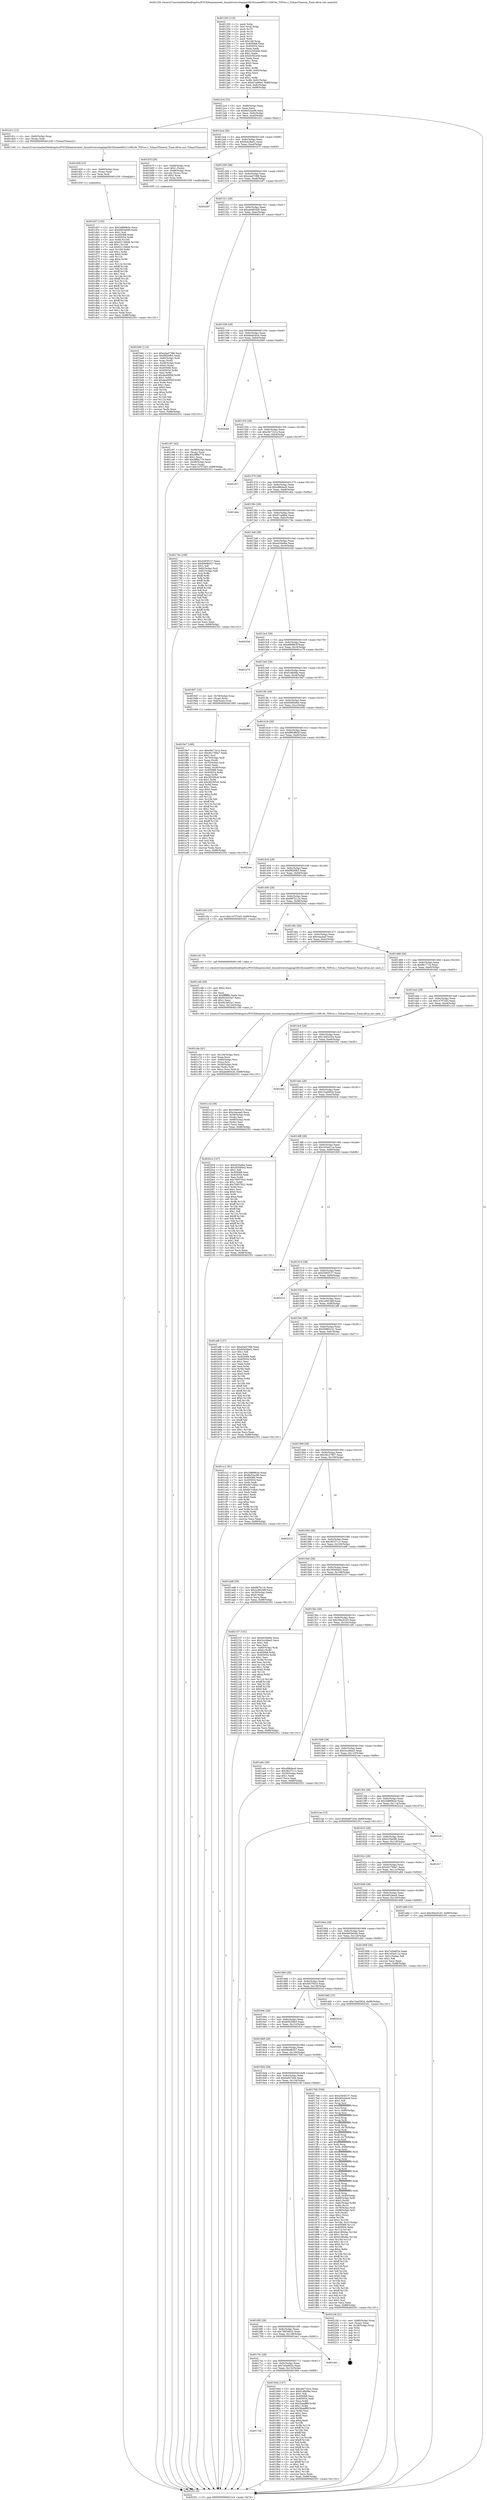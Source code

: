 digraph "0x401250" {
  label = "0x401250 (/mnt/c/Users/mathe/Desktop/tcc/POCII/binaries/extr_linuxdriversstagingrtl8192uieee80211rtl819x_TSProc.c_TsInactTimeout_Final-ollvm.out::main(0))"
  labelloc = "t"
  node[shape=record]

  Entry [label="",width=0.3,height=0.3,shape=circle,fillcolor=black,style=filled]
  "0x4012c4" [label="{
     0x4012c4 [32]\l
     | [instrs]\l
     &nbsp;&nbsp;0x4012c4 \<+6\>: mov -0x88(%rbp),%eax\l
     &nbsp;&nbsp;0x4012ca \<+2\>: mov %eax,%ecx\l
     &nbsp;&nbsp;0x4012cc \<+6\>: sub $0x8e52ac99,%ecx\l
     &nbsp;&nbsp;0x4012d2 \<+6\>: mov %eax,-0x9c(%rbp)\l
     &nbsp;&nbsp;0x4012d8 \<+6\>: mov %ecx,-0xa0(%rbp)\l
     &nbsp;&nbsp;0x4012de \<+6\>: je 0000000000401d1c \<main+0xacc\>\l
  }"]
  "0x401d1c" [label="{
     0x401d1c [12]\l
     | [instrs]\l
     &nbsp;&nbsp;0x401d1c \<+4\>: mov -0x60(%rbp),%rax\l
     &nbsp;&nbsp;0x401d20 \<+3\>: mov (%rax),%rdi\l
     &nbsp;&nbsp;0x401d23 \<+5\>: call 0000000000401240 \<TsInactTimeout\>\l
     | [calls]\l
     &nbsp;&nbsp;0x401240 \{1\} (/mnt/c/Users/mathe/Desktop/tcc/POCII/binaries/extr_linuxdriversstagingrtl8192uieee80211rtl819x_TSProc.c_TsInactTimeout_Final-ollvm.out::TsInactTimeout)\l
  }"]
  "0x4012e4" [label="{
     0x4012e4 [28]\l
     | [instrs]\l
     &nbsp;&nbsp;0x4012e4 \<+5\>: jmp 00000000004012e9 \<main+0x99\>\l
     &nbsp;&nbsp;0x4012e9 \<+6\>: mov -0x9c(%rbp),%eax\l
     &nbsp;&nbsp;0x4012ef \<+5\>: sub $0x9cb28a01,%eax\l
     &nbsp;&nbsp;0x4012f4 \<+6\>: mov %eax,-0xa4(%rbp)\l
     &nbsp;&nbsp;0x4012fa \<+6\>: je 0000000000401b7f \<main+0x92f\>\l
  }"]
  Exit [label="",width=0.3,height=0.3,shape=circle,fillcolor=black,style=filled,peripheries=2]
  "0x401b7f" [label="{
     0x401b7f [29]\l
     | [instrs]\l
     &nbsp;&nbsp;0x401b7f \<+4\>: mov -0x68(%rbp),%rax\l
     &nbsp;&nbsp;0x401b83 \<+6\>: movl $0x1,(%rax)\l
     &nbsp;&nbsp;0x401b89 \<+4\>: mov -0x68(%rbp),%rax\l
     &nbsp;&nbsp;0x401b8d \<+3\>: movslq (%rax),%rax\l
     &nbsp;&nbsp;0x401b90 \<+4\>: shl $0x2,%rax\l
     &nbsp;&nbsp;0x401b94 \<+3\>: mov %rax,%rdi\l
     &nbsp;&nbsp;0x401b97 \<+5\>: call 0000000000401050 \<malloc@plt\>\l
     | [calls]\l
     &nbsp;&nbsp;0x401050 \{1\} (unknown)\l
  }"]
  "0x401300" [label="{
     0x401300 [28]\l
     | [instrs]\l
     &nbsp;&nbsp;0x401300 \<+5\>: jmp 0000000000401305 \<main+0xb5\>\l
     &nbsp;&nbsp;0x401305 \<+6\>: mov -0x9c(%rbp),%eax\l
     &nbsp;&nbsp;0x40130b \<+5\>: sub $0xa2ad7388,%eax\l
     &nbsp;&nbsp;0x401310 \<+6\>: mov %eax,-0xa8(%rbp)\l
     &nbsp;&nbsp;0x401316 \<+6\>: je 0000000000402287 \<main+0x1037\>\l
  }"]
  "0x401d37" [label="{
     0x401d37 [155]\l
     | [instrs]\l
     &nbsp;&nbsp;0x401d37 \<+5\>: mov $0x3d899b2e,%ecx\l
     &nbsp;&nbsp;0x401d3c \<+5\>: mov $0x4903e046,%edx\l
     &nbsp;&nbsp;0x401d41 \<+3\>: mov $0x1,%sil\l
     &nbsp;&nbsp;0x401d44 \<+8\>: mov 0x405068,%r8d\l
     &nbsp;&nbsp;0x401d4c \<+8\>: mov 0x405054,%r9d\l
     &nbsp;&nbsp;0x401d54 \<+3\>: mov %r8d,%r10d\l
     &nbsp;&nbsp;0x401d57 \<+7\>: add $0x621166dd,%r10d\l
     &nbsp;&nbsp;0x401d5e \<+4\>: sub $0x1,%r10d\l
     &nbsp;&nbsp;0x401d62 \<+7\>: sub $0x621166dd,%r10d\l
     &nbsp;&nbsp;0x401d69 \<+4\>: imul %r10d,%r8d\l
     &nbsp;&nbsp;0x401d6d \<+4\>: and $0x1,%r8d\l
     &nbsp;&nbsp;0x401d71 \<+4\>: cmp $0x0,%r8d\l
     &nbsp;&nbsp;0x401d75 \<+4\>: sete %r11b\l
     &nbsp;&nbsp;0x401d79 \<+4\>: cmp $0xa,%r9d\l
     &nbsp;&nbsp;0x401d7d \<+3\>: setl %bl\l
     &nbsp;&nbsp;0x401d80 \<+3\>: mov %r11b,%r14b\l
     &nbsp;&nbsp;0x401d83 \<+4\>: xor $0xff,%r14b\l
     &nbsp;&nbsp;0x401d87 \<+3\>: mov %bl,%r15b\l
     &nbsp;&nbsp;0x401d8a \<+4\>: xor $0xff,%r15b\l
     &nbsp;&nbsp;0x401d8e \<+4\>: xor $0x1,%sil\l
     &nbsp;&nbsp;0x401d92 \<+3\>: mov %r14b,%r12b\l
     &nbsp;&nbsp;0x401d95 \<+4\>: and $0xff,%r12b\l
     &nbsp;&nbsp;0x401d99 \<+3\>: and %sil,%r11b\l
     &nbsp;&nbsp;0x401d9c \<+3\>: mov %r15b,%r13b\l
     &nbsp;&nbsp;0x401d9f \<+4\>: and $0xff,%r13b\l
     &nbsp;&nbsp;0x401da3 \<+3\>: and %sil,%bl\l
     &nbsp;&nbsp;0x401da6 \<+3\>: or %r11b,%r12b\l
     &nbsp;&nbsp;0x401da9 \<+3\>: or %bl,%r13b\l
     &nbsp;&nbsp;0x401dac \<+3\>: xor %r13b,%r12b\l
     &nbsp;&nbsp;0x401daf \<+3\>: or %r15b,%r14b\l
     &nbsp;&nbsp;0x401db2 \<+4\>: xor $0xff,%r14b\l
     &nbsp;&nbsp;0x401db6 \<+4\>: or $0x1,%sil\l
     &nbsp;&nbsp;0x401dba \<+3\>: and %sil,%r14b\l
     &nbsp;&nbsp;0x401dbd \<+3\>: or %r14b,%r12b\l
     &nbsp;&nbsp;0x401dc0 \<+4\>: test $0x1,%r12b\l
     &nbsp;&nbsp;0x401dc4 \<+3\>: cmovne %edx,%ecx\l
     &nbsp;&nbsp;0x401dc7 \<+6\>: mov %ecx,-0x88(%rbp)\l
     &nbsp;&nbsp;0x401dcd \<+5\>: jmp 0000000000402351 \<main+0x1101\>\l
  }"]
  "0x402287" [label="{
     0x402287\l
  }", style=dashed]
  "0x40131c" [label="{
     0x40131c [28]\l
     | [instrs]\l
     &nbsp;&nbsp;0x40131c \<+5\>: jmp 0000000000401321 \<main+0xd1\>\l
     &nbsp;&nbsp;0x401321 \<+6\>: mov -0x9c(%rbp),%eax\l
     &nbsp;&nbsp;0x401327 \<+5\>: sub $0xab485426,%eax\l
     &nbsp;&nbsp;0x40132c \<+6\>: mov %eax,-0xac(%rbp)\l
     &nbsp;&nbsp;0x401332 \<+6\>: je 0000000000401c97 \<main+0xa47\>\l
  }"]
  "0x401d28" [label="{
     0x401d28 [15]\l
     | [instrs]\l
     &nbsp;&nbsp;0x401d28 \<+4\>: mov -0x60(%rbp),%rax\l
     &nbsp;&nbsp;0x401d2c \<+3\>: mov (%rax),%rax\l
     &nbsp;&nbsp;0x401d2f \<+3\>: mov %rax,%rdi\l
     &nbsp;&nbsp;0x401d32 \<+5\>: call 0000000000401030 \<free@plt\>\l
     | [calls]\l
     &nbsp;&nbsp;0x401030 \{1\} (unknown)\l
  }"]
  "0x401c97" [label="{
     0x401c97 [42]\l
     | [instrs]\l
     &nbsp;&nbsp;0x401c97 \<+4\>: mov -0x58(%rbp),%rax\l
     &nbsp;&nbsp;0x401c9b \<+2\>: mov (%rax),%ecx\l
     &nbsp;&nbsp;0x401c9d \<+6\>: sub $0x5ff9a779,%ecx\l
     &nbsp;&nbsp;0x401ca3 \<+3\>: add $0x1,%ecx\l
     &nbsp;&nbsp;0x401ca6 \<+6\>: add $0x5ff9a779,%ecx\l
     &nbsp;&nbsp;0x401cac \<+4\>: mov -0x58(%rbp),%rax\l
     &nbsp;&nbsp;0x401cb0 \<+2\>: mov %ecx,(%rax)\l
     &nbsp;&nbsp;0x401cb2 \<+10\>: movl $0x147f72d3,-0x88(%rbp)\l
     &nbsp;&nbsp;0x401cbc \<+5\>: jmp 0000000000402351 \<main+0x1101\>\l
  }"]
  "0x401338" [label="{
     0x401338 [28]\l
     | [instrs]\l
     &nbsp;&nbsp;0x401338 \<+5\>: jmp 000000000040133d \<main+0xed\>\l
     &nbsp;&nbsp;0x40133d \<+6\>: mov -0x9c(%rbp),%eax\l
     &nbsp;&nbsp;0x401343 \<+5\>: sub $0xbbab30c4,%eax\l
     &nbsp;&nbsp;0x401348 \<+6\>: mov %eax,-0xb0(%rbp)\l
     &nbsp;&nbsp;0x40134e \<+6\>: je 00000000004020b0 \<main+0xe60\>\l
  }"]
  "0x401c6e" [label="{
     0x401c6e [41]\l
     | [instrs]\l
     &nbsp;&nbsp;0x401c6e \<+6\>: mov -0x144(%rbp),%ecx\l
     &nbsp;&nbsp;0x401c74 \<+3\>: imul %eax,%ecx\l
     &nbsp;&nbsp;0x401c77 \<+4\>: mov -0x60(%rbp),%rsi\l
     &nbsp;&nbsp;0x401c7b \<+3\>: mov (%rsi),%rsi\l
     &nbsp;&nbsp;0x401c7e \<+4\>: mov -0x58(%rbp),%rdi\l
     &nbsp;&nbsp;0x401c82 \<+3\>: movslq (%rdi),%rdi\l
     &nbsp;&nbsp;0x401c85 \<+3\>: mov %ecx,(%rsi,%rdi,4)\l
     &nbsp;&nbsp;0x401c88 \<+10\>: movl $0xab485426,-0x88(%rbp)\l
     &nbsp;&nbsp;0x401c92 \<+5\>: jmp 0000000000402351 \<main+0x1101\>\l
  }"]
  "0x4020b0" [label="{
     0x4020b0\l
  }", style=dashed]
  "0x401354" [label="{
     0x401354 [28]\l
     | [instrs]\l
     &nbsp;&nbsp;0x401354 \<+5\>: jmp 0000000000401359 \<main+0x109\>\l
     &nbsp;&nbsp;0x401359 \<+6\>: mov -0x9c(%rbp),%eax\l
     &nbsp;&nbsp;0x40135f \<+5\>: sub $0xc9e71b1e,%eax\l
     &nbsp;&nbsp;0x401364 \<+6\>: mov %eax,-0xb4(%rbp)\l
     &nbsp;&nbsp;0x40136a \<+6\>: je 0000000000402257 \<main+0x1007\>\l
  }"]
  "0x401c46" [label="{
     0x401c46 [40]\l
     | [instrs]\l
     &nbsp;&nbsp;0x401c46 \<+5\>: mov $0x2,%ecx\l
     &nbsp;&nbsp;0x401c4b \<+1\>: cltd\l
     &nbsp;&nbsp;0x401c4c \<+2\>: idiv %ecx\l
     &nbsp;&nbsp;0x401c4e \<+6\>: imul $0xfffffffe,%edx,%ecx\l
     &nbsp;&nbsp;0x401c54 \<+6\>: add $0x823a53a7,%ecx\l
     &nbsp;&nbsp;0x401c5a \<+3\>: add $0x1,%ecx\l
     &nbsp;&nbsp;0x401c5d \<+6\>: sub $0x823a53a7,%ecx\l
     &nbsp;&nbsp;0x401c63 \<+6\>: mov %ecx,-0x144(%rbp)\l
     &nbsp;&nbsp;0x401c69 \<+5\>: call 0000000000401160 \<next_i\>\l
     | [calls]\l
     &nbsp;&nbsp;0x401160 \{1\} (/mnt/c/Users/mathe/Desktop/tcc/POCII/binaries/extr_linuxdriversstagingrtl8192uieee80211rtl819x_TSProc.c_TsInactTimeout_Final-ollvm.out::next_i)\l
  }"]
  "0x402257" [label="{
     0x402257\l
  }", style=dashed]
  "0x401370" [label="{
     0x401370 [28]\l
     | [instrs]\l
     &nbsp;&nbsp;0x401370 \<+5\>: jmp 0000000000401375 \<main+0x125\>\l
     &nbsp;&nbsp;0x401375 \<+6\>: mov -0x9c(%rbp),%eax\l
     &nbsp;&nbsp;0x40137b \<+5\>: sub $0xcf86dec6,%eax\l
     &nbsp;&nbsp;0x401380 \<+6\>: mov %eax,-0xb8(%rbp)\l
     &nbsp;&nbsp;0x401386 \<+6\>: je 0000000000401aba \<main+0x86a\>\l
  }"]
  "0x401b9c" [label="{
     0x401b9c [114]\l
     | [instrs]\l
     &nbsp;&nbsp;0x401b9c \<+5\>: mov $0xa2ad7388,%ecx\l
     &nbsp;&nbsp;0x401ba1 \<+5\>: mov $0xf9f20fb5,%edx\l
     &nbsp;&nbsp;0x401ba6 \<+4\>: mov -0x60(%rbp),%rdi\l
     &nbsp;&nbsp;0x401baa \<+3\>: mov %rax,(%rdi)\l
     &nbsp;&nbsp;0x401bad \<+4\>: mov -0x58(%rbp),%rax\l
     &nbsp;&nbsp;0x401bb1 \<+6\>: movl $0x0,(%rax)\l
     &nbsp;&nbsp;0x401bb7 \<+7\>: mov 0x405068,%esi\l
     &nbsp;&nbsp;0x401bbe \<+8\>: mov 0x405054,%r8d\l
     &nbsp;&nbsp;0x401bc6 \<+3\>: mov %esi,%r9d\l
     &nbsp;&nbsp;0x401bc9 \<+7\>: sub $0x4ea995bf,%r9d\l
     &nbsp;&nbsp;0x401bd0 \<+4\>: sub $0x1,%r9d\l
     &nbsp;&nbsp;0x401bd4 \<+7\>: add $0x4ea995bf,%r9d\l
     &nbsp;&nbsp;0x401bdb \<+4\>: imul %r9d,%esi\l
     &nbsp;&nbsp;0x401bdf \<+3\>: and $0x1,%esi\l
     &nbsp;&nbsp;0x401be2 \<+3\>: cmp $0x0,%esi\l
     &nbsp;&nbsp;0x401be5 \<+4\>: sete %r10b\l
     &nbsp;&nbsp;0x401be9 \<+4\>: cmp $0xa,%r8d\l
     &nbsp;&nbsp;0x401bed \<+4\>: setl %r11b\l
     &nbsp;&nbsp;0x401bf1 \<+3\>: mov %r10b,%bl\l
     &nbsp;&nbsp;0x401bf4 \<+3\>: and %r11b,%bl\l
     &nbsp;&nbsp;0x401bf7 \<+3\>: xor %r11b,%r10b\l
     &nbsp;&nbsp;0x401bfa \<+3\>: or %r10b,%bl\l
     &nbsp;&nbsp;0x401bfd \<+3\>: test $0x1,%bl\l
     &nbsp;&nbsp;0x401c00 \<+3\>: cmovne %edx,%ecx\l
     &nbsp;&nbsp;0x401c03 \<+6\>: mov %ecx,-0x88(%rbp)\l
     &nbsp;&nbsp;0x401c09 \<+5\>: jmp 0000000000402351 \<main+0x1101\>\l
  }"]
  "0x401aba" [label="{
     0x401aba\l
  }", style=dashed]
  "0x40138c" [label="{
     0x40138c [28]\l
     | [instrs]\l
     &nbsp;&nbsp;0x40138c \<+5\>: jmp 0000000000401391 \<main+0x141\>\l
     &nbsp;&nbsp;0x401391 \<+6\>: mov -0x9c(%rbp),%eax\l
     &nbsp;&nbsp;0x401397 \<+5\>: sub $0xd7ca9fe4,%eax\l
     &nbsp;&nbsp;0x40139c \<+6\>: mov %eax,-0xbc(%rbp)\l
     &nbsp;&nbsp;0x4013a2 \<+6\>: je 000000000040174e \<main+0x4fe\>\l
  }"]
  "0x4019e7" [label="{
     0x4019e7 [166]\l
     | [instrs]\l
     &nbsp;&nbsp;0x4019e7 \<+5\>: mov $0xc9e71b1e,%ecx\l
     &nbsp;&nbsp;0x4019ec \<+5\>: mov $0x461769a7,%edx\l
     &nbsp;&nbsp;0x4019f1 \<+3\>: mov $0x1,%sil\l
     &nbsp;&nbsp;0x4019f4 \<+4\>: mov -0x70(%rbp),%rdi\l
     &nbsp;&nbsp;0x4019f8 \<+2\>: mov %eax,(%rdi)\l
     &nbsp;&nbsp;0x4019fa \<+4\>: mov -0x70(%rbp),%rdi\l
     &nbsp;&nbsp;0x4019fe \<+2\>: mov (%rdi),%eax\l
     &nbsp;&nbsp;0x401a00 \<+3\>: mov %eax,-0x30(%rbp)\l
     &nbsp;&nbsp;0x401a03 \<+7\>: mov 0x405068,%eax\l
     &nbsp;&nbsp;0x401a0a \<+8\>: mov 0x405054,%r8d\l
     &nbsp;&nbsp;0x401a12 \<+3\>: mov %eax,%r9d\l
     &nbsp;&nbsp;0x401a15 \<+7\>: sub $0x3f2295c6,%r9d\l
     &nbsp;&nbsp;0x401a1c \<+4\>: sub $0x1,%r9d\l
     &nbsp;&nbsp;0x401a20 \<+7\>: add $0x3f2295c6,%r9d\l
     &nbsp;&nbsp;0x401a27 \<+4\>: imul %r9d,%eax\l
     &nbsp;&nbsp;0x401a2b \<+3\>: and $0x1,%eax\l
     &nbsp;&nbsp;0x401a2e \<+3\>: cmp $0x0,%eax\l
     &nbsp;&nbsp;0x401a31 \<+4\>: sete %r10b\l
     &nbsp;&nbsp;0x401a35 \<+4\>: cmp $0xa,%r8d\l
     &nbsp;&nbsp;0x401a39 \<+4\>: setl %r11b\l
     &nbsp;&nbsp;0x401a3d \<+3\>: mov %r10b,%bl\l
     &nbsp;&nbsp;0x401a40 \<+3\>: xor $0xff,%bl\l
     &nbsp;&nbsp;0x401a43 \<+3\>: mov %r11b,%r14b\l
     &nbsp;&nbsp;0x401a46 \<+4\>: xor $0xff,%r14b\l
     &nbsp;&nbsp;0x401a4a \<+4\>: xor $0x1,%sil\l
     &nbsp;&nbsp;0x401a4e \<+3\>: mov %bl,%r15b\l
     &nbsp;&nbsp;0x401a51 \<+4\>: and $0xff,%r15b\l
     &nbsp;&nbsp;0x401a55 \<+3\>: and %sil,%r10b\l
     &nbsp;&nbsp;0x401a58 \<+3\>: mov %r14b,%r12b\l
     &nbsp;&nbsp;0x401a5b \<+4\>: and $0xff,%r12b\l
     &nbsp;&nbsp;0x401a5f \<+3\>: and %sil,%r11b\l
     &nbsp;&nbsp;0x401a62 \<+3\>: or %r10b,%r15b\l
     &nbsp;&nbsp;0x401a65 \<+3\>: or %r11b,%r12b\l
     &nbsp;&nbsp;0x401a68 \<+3\>: xor %r12b,%r15b\l
     &nbsp;&nbsp;0x401a6b \<+3\>: or %r14b,%bl\l
     &nbsp;&nbsp;0x401a6e \<+3\>: xor $0xff,%bl\l
     &nbsp;&nbsp;0x401a71 \<+4\>: or $0x1,%sil\l
     &nbsp;&nbsp;0x401a75 \<+3\>: and %sil,%bl\l
     &nbsp;&nbsp;0x401a78 \<+3\>: or %bl,%r15b\l
     &nbsp;&nbsp;0x401a7b \<+4\>: test $0x1,%r15b\l
     &nbsp;&nbsp;0x401a7f \<+3\>: cmovne %edx,%ecx\l
     &nbsp;&nbsp;0x401a82 \<+6\>: mov %ecx,-0x88(%rbp)\l
     &nbsp;&nbsp;0x401a88 \<+5\>: jmp 0000000000402351 \<main+0x1101\>\l
  }"]
  "0x40174e" [label="{
     0x40174e [106]\l
     | [instrs]\l
     &nbsp;&nbsp;0x40174e \<+5\>: mov $0x2565f137,%eax\l
     &nbsp;&nbsp;0x401753 \<+5\>: mov $0x66e9b527,%ecx\l
     &nbsp;&nbsp;0x401758 \<+2\>: mov $0x1,%dl\l
     &nbsp;&nbsp;0x40175a \<+7\>: mov -0x82(%rbp),%sil\l
     &nbsp;&nbsp;0x401761 \<+7\>: mov -0x81(%rbp),%dil\l
     &nbsp;&nbsp;0x401768 \<+3\>: mov %sil,%r8b\l
     &nbsp;&nbsp;0x40176b \<+4\>: xor $0xff,%r8b\l
     &nbsp;&nbsp;0x40176f \<+3\>: mov %dil,%r9b\l
     &nbsp;&nbsp;0x401772 \<+4\>: xor $0xff,%r9b\l
     &nbsp;&nbsp;0x401776 \<+3\>: xor $0x1,%dl\l
     &nbsp;&nbsp;0x401779 \<+3\>: mov %r8b,%r10b\l
     &nbsp;&nbsp;0x40177c \<+4\>: and $0xff,%r10b\l
     &nbsp;&nbsp;0x401780 \<+3\>: and %dl,%sil\l
     &nbsp;&nbsp;0x401783 \<+3\>: mov %r9b,%r11b\l
     &nbsp;&nbsp;0x401786 \<+4\>: and $0xff,%r11b\l
     &nbsp;&nbsp;0x40178a \<+3\>: and %dl,%dil\l
     &nbsp;&nbsp;0x40178d \<+3\>: or %sil,%r10b\l
     &nbsp;&nbsp;0x401790 \<+3\>: or %dil,%r11b\l
     &nbsp;&nbsp;0x401793 \<+3\>: xor %r11b,%r10b\l
     &nbsp;&nbsp;0x401796 \<+3\>: or %r9b,%r8b\l
     &nbsp;&nbsp;0x401799 \<+4\>: xor $0xff,%r8b\l
     &nbsp;&nbsp;0x40179d \<+3\>: or $0x1,%dl\l
     &nbsp;&nbsp;0x4017a0 \<+3\>: and %dl,%r8b\l
     &nbsp;&nbsp;0x4017a3 \<+3\>: or %r8b,%r10b\l
     &nbsp;&nbsp;0x4017a6 \<+4\>: test $0x1,%r10b\l
     &nbsp;&nbsp;0x4017aa \<+3\>: cmovne %ecx,%eax\l
     &nbsp;&nbsp;0x4017ad \<+6\>: mov %eax,-0x88(%rbp)\l
     &nbsp;&nbsp;0x4017b3 \<+5\>: jmp 0000000000402351 \<main+0x1101\>\l
  }"]
  "0x4013a8" [label="{
     0x4013a8 [28]\l
     | [instrs]\l
     &nbsp;&nbsp;0x4013a8 \<+5\>: jmp 00000000004013ad \<main+0x15d\>\l
     &nbsp;&nbsp;0x4013ad \<+6\>: mov -0x9c(%rbp),%eax\l
     &nbsp;&nbsp;0x4013b3 \<+5\>: sub $0xe430efee,%eax\l
     &nbsp;&nbsp;0x4013b8 \<+6\>: mov %eax,-0xc0(%rbp)\l
     &nbsp;&nbsp;0x4013be \<+6\>: je 000000000040233d \<main+0x10ed\>\l
  }"]
  "0x402351" [label="{
     0x402351 [5]\l
     | [instrs]\l
     &nbsp;&nbsp;0x402351 \<+5\>: jmp 00000000004012c4 \<main+0x74\>\l
  }"]
  "0x401250" [label="{
     0x401250 [116]\l
     | [instrs]\l
     &nbsp;&nbsp;0x401250 \<+1\>: push %rbp\l
     &nbsp;&nbsp;0x401251 \<+3\>: mov %rsp,%rbp\l
     &nbsp;&nbsp;0x401254 \<+2\>: push %r15\l
     &nbsp;&nbsp;0x401256 \<+2\>: push %r14\l
     &nbsp;&nbsp;0x401258 \<+2\>: push %r13\l
     &nbsp;&nbsp;0x40125a \<+2\>: push %r12\l
     &nbsp;&nbsp;0x40125c \<+1\>: push %rbx\l
     &nbsp;&nbsp;0x40125d \<+7\>: sub $0x148,%rsp\l
     &nbsp;&nbsp;0x401264 \<+7\>: mov 0x405068,%eax\l
     &nbsp;&nbsp;0x40126b \<+7\>: mov 0x405054,%ecx\l
     &nbsp;&nbsp;0x401272 \<+2\>: mov %eax,%edx\l
     &nbsp;&nbsp;0x401274 \<+6\>: sub $0x5c5f244b,%edx\l
     &nbsp;&nbsp;0x40127a \<+3\>: sub $0x1,%edx\l
     &nbsp;&nbsp;0x40127d \<+6\>: add $0x5c5f244b,%edx\l
     &nbsp;&nbsp;0x401283 \<+3\>: imul %edx,%eax\l
     &nbsp;&nbsp;0x401286 \<+3\>: and $0x1,%eax\l
     &nbsp;&nbsp;0x401289 \<+3\>: cmp $0x0,%eax\l
     &nbsp;&nbsp;0x40128c \<+4\>: sete %r8b\l
     &nbsp;&nbsp;0x401290 \<+4\>: and $0x1,%r8b\l
     &nbsp;&nbsp;0x401294 \<+7\>: mov %r8b,-0x82(%rbp)\l
     &nbsp;&nbsp;0x40129b \<+3\>: cmp $0xa,%ecx\l
     &nbsp;&nbsp;0x40129e \<+4\>: setl %r8b\l
     &nbsp;&nbsp;0x4012a2 \<+4\>: and $0x1,%r8b\l
     &nbsp;&nbsp;0x4012a6 \<+7\>: mov %r8b,-0x81(%rbp)\l
     &nbsp;&nbsp;0x4012ad \<+10\>: movl $0xd7ca9fe4,-0x88(%rbp)\l
     &nbsp;&nbsp;0x4012b7 \<+6\>: mov %edi,-0x8c(%rbp)\l
     &nbsp;&nbsp;0x4012bd \<+7\>: mov %rsi,-0x98(%rbp)\l
  }"]
  "0x401728" [label="{
     0x401728\l
  }", style=dashed]
  "0x40233d" [label="{
     0x40233d\l
  }", style=dashed]
  "0x4013c4" [label="{
     0x4013c4 [28]\l
     | [instrs]\l
     &nbsp;&nbsp;0x4013c4 \<+5\>: jmp 00000000004013c9 \<main+0x179\>\l
     &nbsp;&nbsp;0x4013c9 \<+6\>: mov -0x9c(%rbp),%eax\l
     &nbsp;&nbsp;0x4013cf \<+5\>: sub $0xefd0863f,%eax\l
     &nbsp;&nbsp;0x4013d4 \<+6\>: mov %eax,-0xc4(%rbp)\l
     &nbsp;&nbsp;0x4013da \<+6\>: je 0000000000401e79 \<main+0xc29\>\l
  }"]
  "0x401944" [label="{
     0x401944 [147]\l
     | [instrs]\l
     &nbsp;&nbsp;0x401944 \<+5\>: mov $0xc9e71b1e,%eax\l
     &nbsp;&nbsp;0x401949 \<+5\>: mov $0xf14fb08a,%ecx\l
     &nbsp;&nbsp;0x40194e \<+2\>: mov $0x1,%dl\l
     &nbsp;&nbsp;0x401950 \<+7\>: mov 0x405068,%esi\l
     &nbsp;&nbsp;0x401957 \<+7\>: mov 0x405054,%edi\l
     &nbsp;&nbsp;0x40195e \<+3\>: mov %esi,%r8d\l
     &nbsp;&nbsp;0x401961 \<+7\>: sub $0x5baaff0f,%r8d\l
     &nbsp;&nbsp;0x401968 \<+4\>: sub $0x1,%r8d\l
     &nbsp;&nbsp;0x40196c \<+7\>: add $0x5baaff0f,%r8d\l
     &nbsp;&nbsp;0x401973 \<+4\>: imul %r8d,%esi\l
     &nbsp;&nbsp;0x401977 \<+3\>: and $0x1,%esi\l
     &nbsp;&nbsp;0x40197a \<+3\>: cmp $0x0,%esi\l
     &nbsp;&nbsp;0x40197d \<+4\>: sete %r9b\l
     &nbsp;&nbsp;0x401981 \<+3\>: cmp $0xa,%edi\l
     &nbsp;&nbsp;0x401984 \<+4\>: setl %r10b\l
     &nbsp;&nbsp;0x401988 \<+3\>: mov %r9b,%r11b\l
     &nbsp;&nbsp;0x40198b \<+4\>: xor $0xff,%r11b\l
     &nbsp;&nbsp;0x40198f \<+3\>: mov %r10b,%bl\l
     &nbsp;&nbsp;0x401992 \<+3\>: xor $0xff,%bl\l
     &nbsp;&nbsp;0x401995 \<+3\>: xor $0x1,%dl\l
     &nbsp;&nbsp;0x401998 \<+3\>: mov %r11b,%r14b\l
     &nbsp;&nbsp;0x40199b \<+4\>: and $0xff,%r14b\l
     &nbsp;&nbsp;0x40199f \<+3\>: and %dl,%r9b\l
     &nbsp;&nbsp;0x4019a2 \<+3\>: mov %bl,%r15b\l
     &nbsp;&nbsp;0x4019a5 \<+4\>: and $0xff,%r15b\l
     &nbsp;&nbsp;0x4019a9 \<+3\>: and %dl,%r10b\l
     &nbsp;&nbsp;0x4019ac \<+3\>: or %r9b,%r14b\l
     &nbsp;&nbsp;0x4019af \<+3\>: or %r10b,%r15b\l
     &nbsp;&nbsp;0x4019b2 \<+3\>: xor %r15b,%r14b\l
     &nbsp;&nbsp;0x4019b5 \<+3\>: or %bl,%r11b\l
     &nbsp;&nbsp;0x4019b8 \<+4\>: xor $0xff,%r11b\l
     &nbsp;&nbsp;0x4019bc \<+3\>: or $0x1,%dl\l
     &nbsp;&nbsp;0x4019bf \<+3\>: and %dl,%r11b\l
     &nbsp;&nbsp;0x4019c2 \<+3\>: or %r11b,%r14b\l
     &nbsp;&nbsp;0x4019c5 \<+4\>: test $0x1,%r14b\l
     &nbsp;&nbsp;0x4019c9 \<+3\>: cmovne %ecx,%eax\l
     &nbsp;&nbsp;0x4019cc \<+6\>: mov %eax,-0x88(%rbp)\l
     &nbsp;&nbsp;0x4019d2 \<+5\>: jmp 0000000000402351 \<main+0x1101\>\l
  }"]
  "0x401e79" [label="{
     0x401e79\l
  }", style=dashed]
  "0x4013e0" [label="{
     0x4013e0 [28]\l
     | [instrs]\l
     &nbsp;&nbsp;0x4013e0 \<+5\>: jmp 00000000004013e5 \<main+0x195\>\l
     &nbsp;&nbsp;0x4013e5 \<+6\>: mov -0x9c(%rbp),%eax\l
     &nbsp;&nbsp;0x4013eb \<+5\>: sub $0xf14fb08a,%eax\l
     &nbsp;&nbsp;0x4013f0 \<+6\>: mov %eax,-0xc8(%rbp)\l
     &nbsp;&nbsp;0x4013f6 \<+6\>: je 00000000004019d7 \<main+0x787\>\l
  }"]
  "0x40170c" [label="{
     0x40170c [28]\l
     | [instrs]\l
     &nbsp;&nbsp;0x40170c \<+5\>: jmp 0000000000401711 \<main+0x4c1\>\l
     &nbsp;&nbsp;0x401711 \<+6\>: mov -0x9c(%rbp),%eax\l
     &nbsp;&nbsp;0x401717 \<+5\>: sub $0x7a5a602a,%eax\l
     &nbsp;&nbsp;0x40171c \<+6\>: mov %eax,-0x13c(%rbp)\l
     &nbsp;&nbsp;0x401722 \<+6\>: je 0000000000401944 \<main+0x6f4\>\l
  }"]
  "0x4019d7" [label="{
     0x4019d7 [16]\l
     | [instrs]\l
     &nbsp;&nbsp;0x4019d7 \<+4\>: mov -0x78(%rbp),%rax\l
     &nbsp;&nbsp;0x4019db \<+3\>: mov (%rax),%rax\l
     &nbsp;&nbsp;0x4019de \<+4\>: mov 0x8(%rax),%rdi\l
     &nbsp;&nbsp;0x4019e2 \<+5\>: call 0000000000401060 \<atoi@plt\>\l
     | [calls]\l
     &nbsp;&nbsp;0x401060 \{1\} (unknown)\l
  }"]
  "0x4013fc" [label="{
     0x4013fc [28]\l
     | [instrs]\l
     &nbsp;&nbsp;0x4013fc \<+5\>: jmp 0000000000401401 \<main+0x1b1\>\l
     &nbsp;&nbsp;0x401401 \<+6\>: mov -0x9c(%rbp),%eax\l
     &nbsp;&nbsp;0x401407 \<+5\>: sub $0xf3d60e6d,%eax\l
     &nbsp;&nbsp;0x40140c \<+6\>: mov %eax,-0xcc(%rbp)\l
     &nbsp;&nbsp;0x401412 \<+6\>: je 0000000000402092 \<main+0xe42\>\l
  }"]
  "0x401de1" [label="{
     0x401de1\l
  }", style=dashed]
  "0x402092" [label="{
     0x402092\l
  }", style=dashed]
  "0x401418" [label="{
     0x401418 [28]\l
     | [instrs]\l
     &nbsp;&nbsp;0x401418 \<+5\>: jmp 000000000040141d \<main+0x1cd\>\l
     &nbsp;&nbsp;0x40141d \<+6\>: mov -0x9c(%rbp),%eax\l
     &nbsp;&nbsp;0x401423 \<+5\>: sub $0xf9938b5f,%eax\l
     &nbsp;&nbsp;0x401428 \<+6\>: mov %eax,-0xd0(%rbp)\l
     &nbsp;&nbsp;0x40142e \<+6\>: je 00000000004022ee \<main+0x109e\>\l
  }"]
  "0x4016f0" [label="{
     0x4016f0 [28]\l
     | [instrs]\l
     &nbsp;&nbsp;0x4016f0 \<+5\>: jmp 00000000004016f5 \<main+0x4a5\>\l
     &nbsp;&nbsp;0x4016f5 \<+6\>: mov -0x9c(%rbp),%eax\l
     &nbsp;&nbsp;0x4016fb \<+5\>: sub $0x78834810,%eax\l
     &nbsp;&nbsp;0x401700 \<+6\>: mov %eax,-0x138(%rbp)\l
     &nbsp;&nbsp;0x401706 \<+6\>: je 0000000000401de1 \<main+0xb91\>\l
  }"]
  "0x4022ee" [label="{
     0x4022ee\l
  }", style=dashed]
  "0x401434" [label="{
     0x401434 [28]\l
     | [instrs]\l
     &nbsp;&nbsp;0x401434 \<+5\>: jmp 0000000000401439 \<main+0x1e9\>\l
     &nbsp;&nbsp;0x401439 \<+6\>: mov -0x9c(%rbp),%eax\l
     &nbsp;&nbsp;0x40143f \<+5\>: sub $0xf9f20fb5,%eax\l
     &nbsp;&nbsp;0x401444 \<+6\>: mov %eax,-0xd4(%rbp)\l
     &nbsp;&nbsp;0x40144a \<+6\>: je 0000000000401c0e \<main+0x9be\>\l
  }"]
  "0x4021fd" [label="{
     0x4021fd [21]\l
     | [instrs]\l
     &nbsp;&nbsp;0x4021fd \<+4\>: mov -0x80(%rbp),%rax\l
     &nbsp;&nbsp;0x402201 \<+2\>: mov (%rax),%eax\l
     &nbsp;&nbsp;0x402203 \<+4\>: lea -0x28(%rbp),%rsp\l
     &nbsp;&nbsp;0x402207 \<+1\>: pop %rbx\l
     &nbsp;&nbsp;0x402208 \<+2\>: pop %r12\l
     &nbsp;&nbsp;0x40220a \<+2\>: pop %r13\l
     &nbsp;&nbsp;0x40220c \<+2\>: pop %r14\l
     &nbsp;&nbsp;0x40220e \<+2\>: pop %r15\l
     &nbsp;&nbsp;0x402210 \<+1\>: pop %rbp\l
     &nbsp;&nbsp;0x402211 \<+1\>: ret\l
  }"]
  "0x401c0e" [label="{
     0x401c0e [15]\l
     | [instrs]\l
     &nbsp;&nbsp;0x401c0e \<+10\>: movl $0x147f72d3,-0x88(%rbp)\l
     &nbsp;&nbsp;0x401c18 \<+5\>: jmp 0000000000402351 \<main+0x1101\>\l
  }"]
  "0x401450" [label="{
     0x401450 [28]\l
     | [instrs]\l
     &nbsp;&nbsp;0x401450 \<+5\>: jmp 0000000000401455 \<main+0x205\>\l
     &nbsp;&nbsp;0x401455 \<+6\>: mov -0x9c(%rbp),%eax\l
     &nbsp;&nbsp;0x40145b \<+5\>: sub $0xf9f7b11b,%eax\l
     &nbsp;&nbsp;0x401460 \<+6\>: mov %eax,-0xd8(%rbp)\l
     &nbsp;&nbsp;0x401466 \<+6\>: je 00000000004020a1 \<main+0xe51\>\l
  }"]
  "0x4016d4" [label="{
     0x4016d4 [28]\l
     | [instrs]\l
     &nbsp;&nbsp;0x4016d4 \<+5\>: jmp 00000000004016d9 \<main+0x489\>\l
     &nbsp;&nbsp;0x4016d9 \<+6\>: mov -0x9c(%rbp),%eax\l
     &nbsp;&nbsp;0x4016df \<+5\>: sub $0x6afd7204,%eax\l
     &nbsp;&nbsp;0x4016e4 \<+6\>: mov %eax,-0x134(%rbp)\l
     &nbsp;&nbsp;0x4016ea \<+6\>: je 00000000004021fd \<main+0xfad\>\l
  }"]
  "0x4020a1" [label="{
     0x4020a1\l
  }", style=dashed]
  "0x40146c" [label="{
     0x40146c [28]\l
     | [instrs]\l
     &nbsp;&nbsp;0x40146c \<+5\>: jmp 0000000000401471 \<main+0x221\>\l
     &nbsp;&nbsp;0x401471 \<+6\>: mov -0x9c(%rbp),%eax\l
     &nbsp;&nbsp;0x401477 \<+5\>: sub $0xc4acea0,%eax\l
     &nbsp;&nbsp;0x40147c \<+6\>: mov %eax,-0xdc(%rbp)\l
     &nbsp;&nbsp;0x401482 \<+6\>: je 0000000000401c41 \<main+0x9f1\>\l
  }"]
  "0x4017b8" [label="{
     0x4017b8 [336]\l
     | [instrs]\l
     &nbsp;&nbsp;0x4017b8 \<+5\>: mov $0x2565f137,%eax\l
     &nbsp;&nbsp;0x4017bd \<+5\>: mov $0x465cbec6,%ecx\l
     &nbsp;&nbsp;0x4017c2 \<+2\>: mov $0x1,%dl\l
     &nbsp;&nbsp;0x4017c4 \<+3\>: mov %rsp,%rsi\l
     &nbsp;&nbsp;0x4017c7 \<+4\>: add $0xfffffffffffffff0,%rsi\l
     &nbsp;&nbsp;0x4017cb \<+3\>: mov %rsi,%rsp\l
     &nbsp;&nbsp;0x4017ce \<+4\>: mov %rsi,-0x80(%rbp)\l
     &nbsp;&nbsp;0x4017d2 \<+3\>: mov %rsp,%rsi\l
     &nbsp;&nbsp;0x4017d5 \<+4\>: add $0xfffffffffffffff0,%rsi\l
     &nbsp;&nbsp;0x4017d9 \<+3\>: mov %rsi,%rsp\l
     &nbsp;&nbsp;0x4017dc \<+3\>: mov %rsp,%rdi\l
     &nbsp;&nbsp;0x4017df \<+4\>: add $0xfffffffffffffff0,%rdi\l
     &nbsp;&nbsp;0x4017e3 \<+3\>: mov %rdi,%rsp\l
     &nbsp;&nbsp;0x4017e6 \<+4\>: mov %rdi,-0x78(%rbp)\l
     &nbsp;&nbsp;0x4017ea \<+3\>: mov %rsp,%rdi\l
     &nbsp;&nbsp;0x4017ed \<+4\>: add $0xfffffffffffffff0,%rdi\l
     &nbsp;&nbsp;0x4017f1 \<+3\>: mov %rdi,%rsp\l
     &nbsp;&nbsp;0x4017f4 \<+4\>: mov %rdi,-0x70(%rbp)\l
     &nbsp;&nbsp;0x4017f8 \<+3\>: mov %rsp,%rdi\l
     &nbsp;&nbsp;0x4017fb \<+4\>: add $0xfffffffffffffff0,%rdi\l
     &nbsp;&nbsp;0x4017ff \<+3\>: mov %rdi,%rsp\l
     &nbsp;&nbsp;0x401802 \<+4\>: mov %rdi,-0x68(%rbp)\l
     &nbsp;&nbsp;0x401806 \<+3\>: mov %rsp,%rdi\l
     &nbsp;&nbsp;0x401809 \<+4\>: add $0xfffffffffffffff0,%rdi\l
     &nbsp;&nbsp;0x40180d \<+3\>: mov %rdi,%rsp\l
     &nbsp;&nbsp;0x401810 \<+4\>: mov %rdi,-0x60(%rbp)\l
     &nbsp;&nbsp;0x401814 \<+3\>: mov %rsp,%rdi\l
     &nbsp;&nbsp;0x401817 \<+4\>: add $0xfffffffffffffff0,%rdi\l
     &nbsp;&nbsp;0x40181b \<+3\>: mov %rdi,%rsp\l
     &nbsp;&nbsp;0x40181e \<+4\>: mov %rdi,-0x58(%rbp)\l
     &nbsp;&nbsp;0x401822 \<+3\>: mov %rsp,%rdi\l
     &nbsp;&nbsp;0x401825 \<+4\>: add $0xfffffffffffffff0,%rdi\l
     &nbsp;&nbsp;0x401829 \<+3\>: mov %rdi,%rsp\l
     &nbsp;&nbsp;0x40182c \<+4\>: mov %rdi,-0x50(%rbp)\l
     &nbsp;&nbsp;0x401830 \<+3\>: mov %rsp,%rdi\l
     &nbsp;&nbsp;0x401833 \<+4\>: add $0xfffffffffffffff0,%rdi\l
     &nbsp;&nbsp;0x401837 \<+3\>: mov %rdi,%rsp\l
     &nbsp;&nbsp;0x40183a \<+4\>: mov %rdi,-0x48(%rbp)\l
     &nbsp;&nbsp;0x40183e \<+3\>: mov %rsp,%rdi\l
     &nbsp;&nbsp;0x401841 \<+4\>: add $0xfffffffffffffff0,%rdi\l
     &nbsp;&nbsp;0x401845 \<+3\>: mov %rdi,%rsp\l
     &nbsp;&nbsp;0x401848 \<+4\>: mov %rdi,-0x40(%rbp)\l
     &nbsp;&nbsp;0x40184c \<+4\>: mov -0x80(%rbp),%rdi\l
     &nbsp;&nbsp;0x401850 \<+6\>: movl $0x0,(%rdi)\l
     &nbsp;&nbsp;0x401856 \<+7\>: mov -0x8c(%rbp),%r8d\l
     &nbsp;&nbsp;0x40185d \<+3\>: mov %r8d,(%rsi)\l
     &nbsp;&nbsp;0x401860 \<+4\>: mov -0x78(%rbp),%rdi\l
     &nbsp;&nbsp;0x401864 \<+7\>: mov -0x98(%rbp),%r9\l
     &nbsp;&nbsp;0x40186b \<+3\>: mov %r9,(%rdi)\l
     &nbsp;&nbsp;0x40186e \<+3\>: cmpl $0x2,(%rsi)\l
     &nbsp;&nbsp;0x401871 \<+4\>: setne %r10b\l
     &nbsp;&nbsp;0x401875 \<+4\>: and $0x1,%r10b\l
     &nbsp;&nbsp;0x401879 \<+4\>: mov %r10b,-0x31(%rbp)\l
     &nbsp;&nbsp;0x40187d \<+8\>: mov 0x405068,%r11d\l
     &nbsp;&nbsp;0x401885 \<+7\>: mov 0x405054,%ebx\l
     &nbsp;&nbsp;0x40188c \<+3\>: mov %r11d,%r14d\l
     &nbsp;&nbsp;0x40188f \<+7\>: add $0x4180cfac,%r14d\l
     &nbsp;&nbsp;0x401896 \<+4\>: sub $0x1,%r14d\l
     &nbsp;&nbsp;0x40189a \<+7\>: sub $0x4180cfac,%r14d\l
     &nbsp;&nbsp;0x4018a1 \<+4\>: imul %r14d,%r11d\l
     &nbsp;&nbsp;0x4018a5 \<+4\>: and $0x1,%r11d\l
     &nbsp;&nbsp;0x4018a9 \<+4\>: cmp $0x0,%r11d\l
     &nbsp;&nbsp;0x4018ad \<+4\>: sete %r10b\l
     &nbsp;&nbsp;0x4018b1 \<+3\>: cmp $0xa,%ebx\l
     &nbsp;&nbsp;0x4018b4 \<+4\>: setl %r15b\l
     &nbsp;&nbsp;0x4018b8 \<+3\>: mov %r10b,%r12b\l
     &nbsp;&nbsp;0x4018bb \<+4\>: xor $0xff,%r12b\l
     &nbsp;&nbsp;0x4018bf \<+3\>: mov %r15b,%r13b\l
     &nbsp;&nbsp;0x4018c2 \<+4\>: xor $0xff,%r13b\l
     &nbsp;&nbsp;0x4018c6 \<+3\>: xor $0x0,%dl\l
     &nbsp;&nbsp;0x4018c9 \<+3\>: mov %r12b,%sil\l
     &nbsp;&nbsp;0x4018cc \<+4\>: and $0x0,%sil\l
     &nbsp;&nbsp;0x4018d0 \<+3\>: and %dl,%r10b\l
     &nbsp;&nbsp;0x4018d3 \<+3\>: mov %r13b,%dil\l
     &nbsp;&nbsp;0x4018d6 \<+4\>: and $0x0,%dil\l
     &nbsp;&nbsp;0x4018da \<+3\>: and %dl,%r15b\l
     &nbsp;&nbsp;0x4018dd \<+3\>: or %r10b,%sil\l
     &nbsp;&nbsp;0x4018e0 \<+3\>: or %r15b,%dil\l
     &nbsp;&nbsp;0x4018e3 \<+3\>: xor %dil,%sil\l
     &nbsp;&nbsp;0x4018e6 \<+3\>: or %r13b,%r12b\l
     &nbsp;&nbsp;0x4018e9 \<+4\>: xor $0xff,%r12b\l
     &nbsp;&nbsp;0x4018ed \<+3\>: or $0x0,%dl\l
     &nbsp;&nbsp;0x4018f0 \<+3\>: and %dl,%r12b\l
     &nbsp;&nbsp;0x4018f3 \<+3\>: or %r12b,%sil\l
     &nbsp;&nbsp;0x4018f6 \<+4\>: test $0x1,%sil\l
     &nbsp;&nbsp;0x4018fa \<+3\>: cmovne %ecx,%eax\l
     &nbsp;&nbsp;0x4018fd \<+6\>: mov %eax,-0x88(%rbp)\l
     &nbsp;&nbsp;0x401903 \<+5\>: jmp 0000000000402351 \<main+0x1101\>\l
  }"]
  "0x401c41" [label="{
     0x401c41 [5]\l
     | [instrs]\l
     &nbsp;&nbsp;0x401c41 \<+5\>: call 0000000000401160 \<next_i\>\l
     | [calls]\l
     &nbsp;&nbsp;0x401160 \{1\} (/mnt/c/Users/mathe/Desktop/tcc/POCII/binaries/extr_linuxdriversstagingrtl8192uieee80211rtl819x_TSProc.c_TsInactTimeout_Final-ollvm.out::next_i)\l
  }"]
  "0x401488" [label="{
     0x401488 [28]\l
     | [instrs]\l
     &nbsp;&nbsp;0x401488 \<+5\>: jmp 000000000040148d \<main+0x23d\>\l
     &nbsp;&nbsp;0x40148d \<+6\>: mov -0x9c(%rbp),%eax\l
     &nbsp;&nbsp;0x401493 \<+5\>: sub $0xf6c771b,%eax\l
     &nbsp;&nbsp;0x401498 \<+6\>: mov %eax,-0xe0(%rbp)\l
     &nbsp;&nbsp;0x40149e \<+6\>: je 0000000000401fa5 \<main+0xd55\>\l
  }"]
  "0x4016b8" [label="{
     0x4016b8 [28]\l
     | [instrs]\l
     &nbsp;&nbsp;0x4016b8 \<+5\>: jmp 00000000004016bd \<main+0x46d\>\l
     &nbsp;&nbsp;0x4016bd \<+6\>: mov -0x9c(%rbp),%eax\l
     &nbsp;&nbsp;0x4016c3 \<+5\>: sub $0x66e9b527,%eax\l
     &nbsp;&nbsp;0x4016c8 \<+6\>: mov %eax,-0x130(%rbp)\l
     &nbsp;&nbsp;0x4016ce \<+6\>: je 00000000004017b8 \<main+0x568\>\l
  }"]
  "0x401fa5" [label="{
     0x401fa5\l
  }", style=dashed]
  "0x4014a4" [label="{
     0x4014a4 [28]\l
     | [instrs]\l
     &nbsp;&nbsp;0x4014a4 \<+5\>: jmp 00000000004014a9 \<main+0x259\>\l
     &nbsp;&nbsp;0x4014a9 \<+6\>: mov -0x9c(%rbp),%eax\l
     &nbsp;&nbsp;0x4014af \<+5\>: sub $0x147f72d3,%eax\l
     &nbsp;&nbsp;0x4014b4 \<+6\>: mov %eax,-0xe4(%rbp)\l
     &nbsp;&nbsp;0x4014ba \<+6\>: je 0000000000401c1d \<main+0x9cd\>\l
  }"]
  "0x401f24" [label="{
     0x401f24\l
  }", style=dashed]
  "0x401c1d" [label="{
     0x401c1d [36]\l
     | [instrs]\l
     &nbsp;&nbsp;0x401c1d \<+5\>: mov $0x30863c31,%eax\l
     &nbsp;&nbsp;0x401c22 \<+5\>: mov $0xc4acea0,%ecx\l
     &nbsp;&nbsp;0x401c27 \<+4\>: mov -0x58(%rbp),%rdx\l
     &nbsp;&nbsp;0x401c2b \<+2\>: mov (%rdx),%esi\l
     &nbsp;&nbsp;0x401c2d \<+4\>: mov -0x68(%rbp),%rdx\l
     &nbsp;&nbsp;0x401c31 \<+2\>: cmp (%rdx),%esi\l
     &nbsp;&nbsp;0x401c33 \<+3\>: cmovl %ecx,%eax\l
     &nbsp;&nbsp;0x401c36 \<+6\>: mov %eax,-0x88(%rbp)\l
     &nbsp;&nbsp;0x401c3c \<+5\>: jmp 0000000000402351 \<main+0x1101\>\l
  }"]
  "0x4014c0" [label="{
     0x4014c0 [28]\l
     | [instrs]\l
     &nbsp;&nbsp;0x4014c0 \<+5\>: jmp 00000000004014c5 \<main+0x275\>\l
     &nbsp;&nbsp;0x4014c5 \<+6\>: mov -0x9c(%rbp),%eax\l
     &nbsp;&nbsp;0x4014cb \<+5\>: sub $0x14d52554,%eax\l
     &nbsp;&nbsp;0x4014d0 \<+6\>: mov %eax,-0xe8(%rbp)\l
     &nbsp;&nbsp;0x4014d6 \<+6\>: je 0000000000401f42 \<main+0xcf2\>\l
  }"]
  "0x40169c" [label="{
     0x40169c [28]\l
     | [instrs]\l
     &nbsp;&nbsp;0x40169c \<+5\>: jmp 00000000004016a1 \<main+0x451\>\l
     &nbsp;&nbsp;0x4016a1 \<+6\>: mov -0x9c(%rbp),%eax\l
     &nbsp;&nbsp;0x4016a7 \<+5\>: sub $0x65f259b3,%eax\l
     &nbsp;&nbsp;0x4016ac \<+6\>: mov %eax,-0x12c(%rbp)\l
     &nbsp;&nbsp;0x4016b2 \<+6\>: je 0000000000401f24 \<main+0xcd4\>\l
  }"]
  "0x401f42" [label="{
     0x401f42\l
  }", style=dashed]
  "0x4014dc" [label="{
     0x4014dc [28]\l
     | [instrs]\l
     &nbsp;&nbsp;0x4014dc \<+5\>: jmp 00000000004014e1 \<main+0x291\>\l
     &nbsp;&nbsp;0x4014e1 \<+6\>: mov -0x9c(%rbp),%eax\l
     &nbsp;&nbsp;0x4014e7 \<+5\>: sub $0x15ad3824,%eax\l
     &nbsp;&nbsp;0x4014ec \<+6\>: mov %eax,-0xec(%rbp)\l
     &nbsp;&nbsp;0x4014f2 \<+6\>: je 00000000004020c4 \<main+0xe74\>\l
  }"]
  "0x40201d" [label="{
     0x40201d\l
  }", style=dashed]
  "0x4020c4" [label="{
     0x4020c4 [147]\l
     | [instrs]\l
     &nbsp;&nbsp;0x4020c4 \<+5\>: mov $0xe430efee,%eax\l
     &nbsp;&nbsp;0x4020c9 \<+5\>: mov $0x3830f4e3,%ecx\l
     &nbsp;&nbsp;0x4020ce \<+2\>: mov $0x1,%dl\l
     &nbsp;&nbsp;0x4020d0 \<+7\>: mov 0x405068,%esi\l
     &nbsp;&nbsp;0x4020d7 \<+7\>: mov 0x405054,%edi\l
     &nbsp;&nbsp;0x4020de \<+3\>: mov %esi,%r8d\l
     &nbsp;&nbsp;0x4020e1 \<+7\>: add $0x70957922,%r8d\l
     &nbsp;&nbsp;0x4020e8 \<+4\>: sub $0x1,%r8d\l
     &nbsp;&nbsp;0x4020ec \<+7\>: sub $0x70957922,%r8d\l
     &nbsp;&nbsp;0x4020f3 \<+4\>: imul %r8d,%esi\l
     &nbsp;&nbsp;0x4020f7 \<+3\>: and $0x1,%esi\l
     &nbsp;&nbsp;0x4020fa \<+3\>: cmp $0x0,%esi\l
     &nbsp;&nbsp;0x4020fd \<+4\>: sete %r9b\l
     &nbsp;&nbsp;0x402101 \<+3\>: cmp $0xa,%edi\l
     &nbsp;&nbsp;0x402104 \<+4\>: setl %r10b\l
     &nbsp;&nbsp;0x402108 \<+3\>: mov %r9b,%r11b\l
     &nbsp;&nbsp;0x40210b \<+4\>: xor $0xff,%r11b\l
     &nbsp;&nbsp;0x40210f \<+3\>: mov %r10b,%bl\l
     &nbsp;&nbsp;0x402112 \<+3\>: xor $0xff,%bl\l
     &nbsp;&nbsp;0x402115 \<+3\>: xor $0x1,%dl\l
     &nbsp;&nbsp;0x402118 \<+3\>: mov %r11b,%r14b\l
     &nbsp;&nbsp;0x40211b \<+4\>: and $0xff,%r14b\l
     &nbsp;&nbsp;0x40211f \<+3\>: and %dl,%r9b\l
     &nbsp;&nbsp;0x402122 \<+3\>: mov %bl,%r15b\l
     &nbsp;&nbsp;0x402125 \<+4\>: and $0xff,%r15b\l
     &nbsp;&nbsp;0x402129 \<+3\>: and %dl,%r10b\l
     &nbsp;&nbsp;0x40212c \<+3\>: or %r9b,%r14b\l
     &nbsp;&nbsp;0x40212f \<+3\>: or %r10b,%r15b\l
     &nbsp;&nbsp;0x402132 \<+3\>: xor %r15b,%r14b\l
     &nbsp;&nbsp;0x402135 \<+3\>: or %bl,%r11b\l
     &nbsp;&nbsp;0x402138 \<+4\>: xor $0xff,%r11b\l
     &nbsp;&nbsp;0x40213c \<+3\>: or $0x1,%dl\l
     &nbsp;&nbsp;0x40213f \<+3\>: and %dl,%r11b\l
     &nbsp;&nbsp;0x402142 \<+3\>: or %r11b,%r14b\l
     &nbsp;&nbsp;0x402145 \<+4\>: test $0x1,%r14b\l
     &nbsp;&nbsp;0x402149 \<+3\>: cmovne %ecx,%eax\l
     &nbsp;&nbsp;0x40214c \<+6\>: mov %eax,-0x88(%rbp)\l
     &nbsp;&nbsp;0x402152 \<+5\>: jmp 0000000000402351 \<main+0x1101\>\l
  }"]
  "0x4014f8" [label="{
     0x4014f8 [28]\l
     | [instrs]\l
     &nbsp;&nbsp;0x4014f8 \<+5\>: jmp 00000000004014fd \<main+0x2ad\>\l
     &nbsp;&nbsp;0x4014fd \<+6\>: mov -0x9c(%rbp),%eax\l
     &nbsp;&nbsp;0x401503 \<+5\>: sub $0x163a411a,%eax\l
     &nbsp;&nbsp;0x401508 \<+6\>: mov %eax,-0xf0(%rbp)\l
     &nbsp;&nbsp;0x40150e \<+6\>: je 0000000000401926 \<main+0x6d6\>\l
  }"]
  "0x401680" [label="{
     0x401680 [28]\l
     | [instrs]\l
     &nbsp;&nbsp;0x401680 \<+5\>: jmp 0000000000401685 \<main+0x435\>\l
     &nbsp;&nbsp;0x401685 \<+6\>: mov -0x9c(%rbp),%eax\l
     &nbsp;&nbsp;0x40168b \<+5\>: sub $0x49376f10,%eax\l
     &nbsp;&nbsp;0x401690 \<+6\>: mov %eax,-0x128(%rbp)\l
     &nbsp;&nbsp;0x401696 \<+6\>: je 000000000040201d \<main+0xdcd\>\l
  }"]
  "0x401926" [label="{
     0x401926\l
  }", style=dashed]
  "0x401514" [label="{
     0x401514 [28]\l
     | [instrs]\l
     &nbsp;&nbsp;0x401514 \<+5\>: jmp 0000000000401519 \<main+0x2c9\>\l
     &nbsp;&nbsp;0x401519 \<+6\>: mov -0x9c(%rbp),%eax\l
     &nbsp;&nbsp;0x40151f \<+5\>: sub $0x2565f137,%eax\l
     &nbsp;&nbsp;0x401524 \<+6\>: mov %eax,-0xf4(%rbp)\l
     &nbsp;&nbsp;0x40152a \<+6\>: je 0000000000402212 \<main+0xfc2\>\l
  }"]
  "0x401dd2" [label="{
     0x401dd2 [15]\l
     | [instrs]\l
     &nbsp;&nbsp;0x401dd2 \<+10\>: movl $0x15ad3824,-0x88(%rbp)\l
     &nbsp;&nbsp;0x401ddc \<+5\>: jmp 0000000000402351 \<main+0x1101\>\l
  }"]
  "0x402212" [label="{
     0x402212\l
  }", style=dashed]
  "0x401530" [label="{
     0x401530 [28]\l
     | [instrs]\l
     &nbsp;&nbsp;0x401530 \<+5\>: jmp 0000000000401535 \<main+0x2e5\>\l
     &nbsp;&nbsp;0x401535 \<+6\>: mov -0x9c(%rbp),%eax\l
     &nbsp;&nbsp;0x40153b \<+5\>: sub $0x2c691b6f,%eax\l
     &nbsp;&nbsp;0x401540 \<+6\>: mov %eax,-0xf8(%rbp)\l
     &nbsp;&nbsp;0x401546 \<+6\>: je 0000000000401af6 \<main+0x8a6\>\l
  }"]
  "0x401664" [label="{
     0x401664 [28]\l
     | [instrs]\l
     &nbsp;&nbsp;0x401664 \<+5\>: jmp 0000000000401669 \<main+0x419\>\l
     &nbsp;&nbsp;0x401669 \<+6\>: mov -0x9c(%rbp),%eax\l
     &nbsp;&nbsp;0x40166f \<+5\>: sub $0x4903e046,%eax\l
     &nbsp;&nbsp;0x401674 \<+6\>: mov %eax,-0x124(%rbp)\l
     &nbsp;&nbsp;0x40167a \<+6\>: je 0000000000401dd2 \<main+0xb82\>\l
  }"]
  "0x401af6" [label="{
     0x401af6 [137]\l
     | [instrs]\l
     &nbsp;&nbsp;0x401af6 \<+5\>: mov $0xa2ad7388,%eax\l
     &nbsp;&nbsp;0x401afb \<+5\>: mov $0x9cb28a01,%ecx\l
     &nbsp;&nbsp;0x401b00 \<+2\>: mov $0x1,%dl\l
     &nbsp;&nbsp;0x401b02 \<+2\>: xor %esi,%esi\l
     &nbsp;&nbsp;0x401b04 \<+7\>: mov 0x405068,%edi\l
     &nbsp;&nbsp;0x401b0b \<+8\>: mov 0x405054,%r8d\l
     &nbsp;&nbsp;0x401b13 \<+3\>: sub $0x1,%esi\l
     &nbsp;&nbsp;0x401b16 \<+3\>: mov %edi,%r9d\l
     &nbsp;&nbsp;0x401b19 \<+3\>: add %esi,%r9d\l
     &nbsp;&nbsp;0x401b1c \<+4\>: imul %r9d,%edi\l
     &nbsp;&nbsp;0x401b20 \<+3\>: and $0x1,%edi\l
     &nbsp;&nbsp;0x401b23 \<+3\>: cmp $0x0,%edi\l
     &nbsp;&nbsp;0x401b26 \<+4\>: sete %r10b\l
     &nbsp;&nbsp;0x401b2a \<+4\>: cmp $0xa,%r8d\l
     &nbsp;&nbsp;0x401b2e \<+4\>: setl %r11b\l
     &nbsp;&nbsp;0x401b32 \<+3\>: mov %r10b,%bl\l
     &nbsp;&nbsp;0x401b35 \<+3\>: xor $0xff,%bl\l
     &nbsp;&nbsp;0x401b38 \<+3\>: mov %r11b,%r14b\l
     &nbsp;&nbsp;0x401b3b \<+4\>: xor $0xff,%r14b\l
     &nbsp;&nbsp;0x401b3f \<+3\>: xor $0x0,%dl\l
     &nbsp;&nbsp;0x401b42 \<+3\>: mov %bl,%r15b\l
     &nbsp;&nbsp;0x401b45 \<+4\>: and $0x0,%r15b\l
     &nbsp;&nbsp;0x401b49 \<+3\>: and %dl,%r10b\l
     &nbsp;&nbsp;0x401b4c \<+3\>: mov %r14b,%r12b\l
     &nbsp;&nbsp;0x401b4f \<+4\>: and $0x0,%r12b\l
     &nbsp;&nbsp;0x401b53 \<+3\>: and %dl,%r11b\l
     &nbsp;&nbsp;0x401b56 \<+3\>: or %r10b,%r15b\l
     &nbsp;&nbsp;0x401b59 \<+3\>: or %r11b,%r12b\l
     &nbsp;&nbsp;0x401b5c \<+3\>: xor %r12b,%r15b\l
     &nbsp;&nbsp;0x401b5f \<+3\>: or %r14b,%bl\l
     &nbsp;&nbsp;0x401b62 \<+3\>: xor $0xff,%bl\l
     &nbsp;&nbsp;0x401b65 \<+3\>: or $0x0,%dl\l
     &nbsp;&nbsp;0x401b68 \<+2\>: and %dl,%bl\l
     &nbsp;&nbsp;0x401b6a \<+3\>: or %bl,%r15b\l
     &nbsp;&nbsp;0x401b6d \<+4\>: test $0x1,%r15b\l
     &nbsp;&nbsp;0x401b71 \<+3\>: cmovne %ecx,%eax\l
     &nbsp;&nbsp;0x401b74 \<+6\>: mov %eax,-0x88(%rbp)\l
     &nbsp;&nbsp;0x401b7a \<+5\>: jmp 0000000000402351 \<main+0x1101\>\l
  }"]
  "0x40154c" [label="{
     0x40154c [28]\l
     | [instrs]\l
     &nbsp;&nbsp;0x40154c \<+5\>: jmp 0000000000401551 \<main+0x301\>\l
     &nbsp;&nbsp;0x401551 \<+6\>: mov -0x9c(%rbp),%eax\l
     &nbsp;&nbsp;0x401557 \<+5\>: sub $0x30863c31,%eax\l
     &nbsp;&nbsp;0x40155c \<+6\>: mov %eax,-0xfc(%rbp)\l
     &nbsp;&nbsp;0x401562 \<+6\>: je 0000000000401cc1 \<main+0xa71\>\l
  }"]
  "0x401908" [label="{
     0x401908 [30]\l
     | [instrs]\l
     &nbsp;&nbsp;0x401908 \<+5\>: mov $0x7a5a602a,%eax\l
     &nbsp;&nbsp;0x40190d \<+5\>: mov $0x163a411a,%ecx\l
     &nbsp;&nbsp;0x401912 \<+3\>: mov -0x31(%rbp),%dl\l
     &nbsp;&nbsp;0x401915 \<+3\>: test $0x1,%dl\l
     &nbsp;&nbsp;0x401918 \<+3\>: cmovne %ecx,%eax\l
     &nbsp;&nbsp;0x40191b \<+6\>: mov %eax,-0x88(%rbp)\l
     &nbsp;&nbsp;0x401921 \<+5\>: jmp 0000000000402351 \<main+0x1101\>\l
  }"]
  "0x401cc1" [label="{
     0x401cc1 [91]\l
     | [instrs]\l
     &nbsp;&nbsp;0x401cc1 \<+5\>: mov $0x3d899b2e,%eax\l
     &nbsp;&nbsp;0x401cc6 \<+5\>: mov $0x8e52ac99,%ecx\l
     &nbsp;&nbsp;0x401ccb \<+7\>: mov 0x405068,%edx\l
     &nbsp;&nbsp;0x401cd2 \<+7\>: mov 0x405054,%esi\l
     &nbsp;&nbsp;0x401cd9 \<+2\>: mov %edx,%edi\l
     &nbsp;&nbsp;0x401cdb \<+6\>: add $0x6e7c4bec,%edi\l
     &nbsp;&nbsp;0x401ce1 \<+3\>: sub $0x1,%edi\l
     &nbsp;&nbsp;0x401ce4 \<+6\>: sub $0x6e7c4bec,%edi\l
     &nbsp;&nbsp;0x401cea \<+3\>: imul %edi,%edx\l
     &nbsp;&nbsp;0x401ced \<+3\>: and $0x1,%edx\l
     &nbsp;&nbsp;0x401cf0 \<+3\>: cmp $0x0,%edx\l
     &nbsp;&nbsp;0x401cf3 \<+4\>: sete %r8b\l
     &nbsp;&nbsp;0x401cf7 \<+3\>: cmp $0xa,%esi\l
     &nbsp;&nbsp;0x401cfa \<+4\>: setl %r9b\l
     &nbsp;&nbsp;0x401cfe \<+3\>: mov %r8b,%r10b\l
     &nbsp;&nbsp;0x401d01 \<+3\>: and %r9b,%r10b\l
     &nbsp;&nbsp;0x401d04 \<+3\>: xor %r9b,%r8b\l
     &nbsp;&nbsp;0x401d07 \<+3\>: or %r8b,%r10b\l
     &nbsp;&nbsp;0x401d0a \<+4\>: test $0x1,%r10b\l
     &nbsp;&nbsp;0x401d0e \<+3\>: cmovne %ecx,%eax\l
     &nbsp;&nbsp;0x401d11 \<+6\>: mov %eax,-0x88(%rbp)\l
     &nbsp;&nbsp;0x401d17 \<+5\>: jmp 0000000000402351 \<main+0x1101\>\l
  }"]
  "0x401568" [label="{
     0x401568 [28]\l
     | [instrs]\l
     &nbsp;&nbsp;0x401568 \<+5\>: jmp 000000000040156d \<main+0x31d\>\l
     &nbsp;&nbsp;0x40156d \<+6\>: mov -0x9c(%rbp),%eax\l
     &nbsp;&nbsp;0x401573 \<+5\>: sub $0x36c27907,%eax\l
     &nbsp;&nbsp;0x401578 \<+6\>: mov %eax,-0x100(%rbp)\l
     &nbsp;&nbsp;0x40157e \<+6\>: je 0000000000402313 \<main+0x10c3\>\l
  }"]
  "0x401648" [label="{
     0x401648 [28]\l
     | [instrs]\l
     &nbsp;&nbsp;0x401648 \<+5\>: jmp 000000000040164d \<main+0x3fd\>\l
     &nbsp;&nbsp;0x40164d \<+6\>: mov -0x9c(%rbp),%eax\l
     &nbsp;&nbsp;0x401653 \<+5\>: sub $0x465cbec6,%eax\l
     &nbsp;&nbsp;0x401658 \<+6\>: mov %eax,-0x120(%rbp)\l
     &nbsp;&nbsp;0x40165e \<+6\>: je 0000000000401908 \<main+0x6b8\>\l
  }"]
  "0x402313" [label="{
     0x402313\l
  }", style=dashed]
  "0x401584" [label="{
     0x401584 [28]\l
     | [instrs]\l
     &nbsp;&nbsp;0x401584 \<+5\>: jmp 0000000000401589 \<main+0x339\>\l
     &nbsp;&nbsp;0x401589 \<+6\>: mov -0x9c(%rbp),%eax\l
     &nbsp;&nbsp;0x40158f \<+5\>: sub $0x381f711c,%eax\l
     &nbsp;&nbsp;0x401594 \<+6\>: mov %eax,-0x104(%rbp)\l
     &nbsp;&nbsp;0x40159a \<+6\>: je 0000000000401ad8 \<main+0x888\>\l
  }"]
  "0x401a8d" [label="{
     0x401a8d [15]\l
     | [instrs]\l
     &nbsp;&nbsp;0x401a8d \<+10\>: movl $0x394c01d3,-0x88(%rbp)\l
     &nbsp;&nbsp;0x401a97 \<+5\>: jmp 0000000000402351 \<main+0x1101\>\l
  }"]
  "0x401ad8" [label="{
     0x401ad8 [30]\l
     | [instrs]\l
     &nbsp;&nbsp;0x401ad8 \<+5\>: mov $0xf9f7b11b,%eax\l
     &nbsp;&nbsp;0x401add \<+5\>: mov $0x2c691b6f,%ecx\l
     &nbsp;&nbsp;0x401ae2 \<+3\>: mov -0x30(%rbp),%edx\l
     &nbsp;&nbsp;0x401ae5 \<+3\>: cmp $0x0,%edx\l
     &nbsp;&nbsp;0x401ae8 \<+3\>: cmove %ecx,%eax\l
     &nbsp;&nbsp;0x401aeb \<+6\>: mov %eax,-0x88(%rbp)\l
     &nbsp;&nbsp;0x401af1 \<+5\>: jmp 0000000000402351 \<main+0x1101\>\l
  }"]
  "0x4015a0" [label="{
     0x4015a0 [28]\l
     | [instrs]\l
     &nbsp;&nbsp;0x4015a0 \<+5\>: jmp 00000000004015a5 \<main+0x355\>\l
     &nbsp;&nbsp;0x4015a5 \<+6\>: mov -0x9c(%rbp),%eax\l
     &nbsp;&nbsp;0x4015ab \<+5\>: sub $0x3830f4e3,%eax\l
     &nbsp;&nbsp;0x4015b0 \<+6\>: mov %eax,-0x108(%rbp)\l
     &nbsp;&nbsp;0x4015b6 \<+6\>: je 0000000000402157 \<main+0xf07\>\l
  }"]
  "0x40162c" [label="{
     0x40162c [28]\l
     | [instrs]\l
     &nbsp;&nbsp;0x40162c \<+5\>: jmp 0000000000401631 \<main+0x3e1\>\l
     &nbsp;&nbsp;0x401631 \<+6\>: mov -0x9c(%rbp),%eax\l
     &nbsp;&nbsp;0x401637 \<+5\>: sub $0x461769a7,%eax\l
     &nbsp;&nbsp;0x40163c \<+6\>: mov %eax,-0x11c(%rbp)\l
     &nbsp;&nbsp;0x401642 \<+6\>: je 0000000000401a8d \<main+0x83d\>\l
  }"]
  "0x402157" [label="{
     0x402157 [151]\l
     | [instrs]\l
     &nbsp;&nbsp;0x402157 \<+5\>: mov $0xe430efee,%eax\l
     &nbsp;&nbsp;0x40215c \<+5\>: mov $0x3cc49ee5,%ecx\l
     &nbsp;&nbsp;0x402161 \<+2\>: mov $0x1,%dl\l
     &nbsp;&nbsp;0x402163 \<+2\>: xor %esi,%esi\l
     &nbsp;&nbsp;0x402165 \<+4\>: mov -0x80(%rbp),%rdi\l
     &nbsp;&nbsp;0x402169 \<+6\>: movl $0x0,(%rdi)\l
     &nbsp;&nbsp;0x40216f \<+8\>: mov 0x405068,%r8d\l
     &nbsp;&nbsp;0x402177 \<+8\>: mov 0x405054,%r9d\l
     &nbsp;&nbsp;0x40217f \<+3\>: sub $0x1,%esi\l
     &nbsp;&nbsp;0x402182 \<+3\>: mov %r8d,%r10d\l
     &nbsp;&nbsp;0x402185 \<+3\>: add %esi,%r10d\l
     &nbsp;&nbsp;0x402188 \<+4\>: imul %r10d,%r8d\l
     &nbsp;&nbsp;0x40218c \<+4\>: and $0x1,%r8d\l
     &nbsp;&nbsp;0x402190 \<+4\>: cmp $0x0,%r8d\l
     &nbsp;&nbsp;0x402194 \<+4\>: sete %r11b\l
     &nbsp;&nbsp;0x402198 \<+4\>: cmp $0xa,%r9d\l
     &nbsp;&nbsp;0x40219c \<+3\>: setl %bl\l
     &nbsp;&nbsp;0x40219f \<+3\>: mov %r11b,%r14b\l
     &nbsp;&nbsp;0x4021a2 \<+4\>: xor $0xff,%r14b\l
     &nbsp;&nbsp;0x4021a6 \<+3\>: mov %bl,%r15b\l
     &nbsp;&nbsp;0x4021a9 \<+4\>: xor $0xff,%r15b\l
     &nbsp;&nbsp;0x4021ad \<+3\>: xor $0x0,%dl\l
     &nbsp;&nbsp;0x4021b0 \<+3\>: mov %r14b,%r12b\l
     &nbsp;&nbsp;0x4021b3 \<+4\>: and $0x0,%r12b\l
     &nbsp;&nbsp;0x4021b7 \<+3\>: and %dl,%r11b\l
     &nbsp;&nbsp;0x4021ba \<+3\>: mov %r15b,%r13b\l
     &nbsp;&nbsp;0x4021bd \<+4\>: and $0x0,%r13b\l
     &nbsp;&nbsp;0x4021c1 \<+2\>: and %dl,%bl\l
     &nbsp;&nbsp;0x4021c3 \<+3\>: or %r11b,%r12b\l
     &nbsp;&nbsp;0x4021c6 \<+3\>: or %bl,%r13b\l
     &nbsp;&nbsp;0x4021c9 \<+3\>: xor %r13b,%r12b\l
     &nbsp;&nbsp;0x4021cc \<+3\>: or %r15b,%r14b\l
     &nbsp;&nbsp;0x4021cf \<+4\>: xor $0xff,%r14b\l
     &nbsp;&nbsp;0x4021d3 \<+3\>: or $0x0,%dl\l
     &nbsp;&nbsp;0x4021d6 \<+3\>: and %dl,%r14b\l
     &nbsp;&nbsp;0x4021d9 \<+3\>: or %r14b,%r12b\l
     &nbsp;&nbsp;0x4021dc \<+4\>: test $0x1,%r12b\l
     &nbsp;&nbsp;0x4021e0 \<+3\>: cmovne %ecx,%eax\l
     &nbsp;&nbsp;0x4021e3 \<+6\>: mov %eax,-0x88(%rbp)\l
     &nbsp;&nbsp;0x4021e9 \<+5\>: jmp 0000000000402351 \<main+0x1101\>\l
  }"]
  "0x4015bc" [label="{
     0x4015bc [28]\l
     | [instrs]\l
     &nbsp;&nbsp;0x4015bc \<+5\>: jmp 00000000004015c1 \<main+0x371\>\l
     &nbsp;&nbsp;0x4015c1 \<+6\>: mov -0x9c(%rbp),%eax\l
     &nbsp;&nbsp;0x4015c7 \<+5\>: sub $0x394c01d3,%eax\l
     &nbsp;&nbsp;0x4015cc \<+6\>: mov %eax,-0x10c(%rbp)\l
     &nbsp;&nbsp;0x4015d2 \<+6\>: je 0000000000401a9c \<main+0x84c\>\l
  }"]
  "0x401fc7" [label="{
     0x401fc7\l
  }", style=dashed]
  "0x401a9c" [label="{
     0x401a9c [30]\l
     | [instrs]\l
     &nbsp;&nbsp;0x401a9c \<+5\>: mov $0xcf86dec6,%eax\l
     &nbsp;&nbsp;0x401aa1 \<+5\>: mov $0x381f711c,%ecx\l
     &nbsp;&nbsp;0x401aa6 \<+3\>: mov -0x30(%rbp),%edx\l
     &nbsp;&nbsp;0x401aa9 \<+3\>: cmp $0x1,%edx\l
     &nbsp;&nbsp;0x401aac \<+3\>: cmovl %ecx,%eax\l
     &nbsp;&nbsp;0x401aaf \<+6\>: mov %eax,-0x88(%rbp)\l
     &nbsp;&nbsp;0x401ab5 \<+5\>: jmp 0000000000402351 \<main+0x1101\>\l
  }"]
  "0x4015d8" [label="{
     0x4015d8 [28]\l
     | [instrs]\l
     &nbsp;&nbsp;0x4015d8 \<+5\>: jmp 00000000004015dd \<main+0x38d\>\l
     &nbsp;&nbsp;0x4015dd \<+6\>: mov -0x9c(%rbp),%eax\l
     &nbsp;&nbsp;0x4015e3 \<+5\>: sub $0x3cc49ee5,%eax\l
     &nbsp;&nbsp;0x4015e8 \<+6\>: mov %eax,-0x110(%rbp)\l
     &nbsp;&nbsp;0x4015ee \<+6\>: je 00000000004021ee \<main+0xf9e\>\l
  }"]
  "0x401610" [label="{
     0x401610 [28]\l
     | [instrs]\l
     &nbsp;&nbsp;0x401610 \<+5\>: jmp 0000000000401615 \<main+0x3c5\>\l
     &nbsp;&nbsp;0x401615 \<+6\>: mov -0x9c(%rbp),%eax\l
     &nbsp;&nbsp;0x40161b \<+5\>: sub $0x41f3e00b,%eax\l
     &nbsp;&nbsp;0x401620 \<+6\>: mov %eax,-0x118(%rbp)\l
     &nbsp;&nbsp;0x401626 \<+6\>: je 0000000000401fc7 \<main+0xd77\>\l
  }"]
  "0x4021ee" [label="{
     0x4021ee [15]\l
     | [instrs]\l
     &nbsp;&nbsp;0x4021ee \<+10\>: movl $0x6afd7204,-0x88(%rbp)\l
     &nbsp;&nbsp;0x4021f8 \<+5\>: jmp 0000000000402351 \<main+0x1101\>\l
  }"]
  "0x4015f4" [label="{
     0x4015f4 [28]\l
     | [instrs]\l
     &nbsp;&nbsp;0x4015f4 \<+5\>: jmp 00000000004015f9 \<main+0x3a9\>\l
     &nbsp;&nbsp;0x4015f9 \<+6\>: mov -0x9c(%rbp),%eax\l
     &nbsp;&nbsp;0x4015ff \<+5\>: sub $0x3d899b2e,%eax\l
     &nbsp;&nbsp;0x401604 \<+6\>: mov %eax,-0x114(%rbp)\l
     &nbsp;&nbsp;0x40160a \<+6\>: je 00000000004022c4 \<main+0x1074\>\l
  }"]
  "0x4022c4" [label="{
     0x4022c4\l
  }", style=dashed]
  Entry -> "0x401250" [label=" 1"]
  "0x4012c4" -> "0x401d1c" [label=" 1"]
  "0x4012c4" -> "0x4012e4" [label=" 21"]
  "0x4021fd" -> Exit [label=" 1"]
  "0x4012e4" -> "0x401b7f" [label=" 1"]
  "0x4012e4" -> "0x401300" [label=" 20"]
  "0x4021ee" -> "0x402351" [label=" 1"]
  "0x401300" -> "0x402287" [label=" 0"]
  "0x401300" -> "0x40131c" [label=" 20"]
  "0x402157" -> "0x402351" [label=" 1"]
  "0x40131c" -> "0x401c97" [label=" 1"]
  "0x40131c" -> "0x401338" [label=" 19"]
  "0x4020c4" -> "0x402351" [label=" 1"]
  "0x401338" -> "0x4020b0" [label=" 0"]
  "0x401338" -> "0x401354" [label=" 19"]
  "0x401dd2" -> "0x402351" [label=" 1"]
  "0x401354" -> "0x402257" [label=" 0"]
  "0x401354" -> "0x401370" [label=" 19"]
  "0x401d37" -> "0x402351" [label=" 1"]
  "0x401370" -> "0x401aba" [label=" 0"]
  "0x401370" -> "0x40138c" [label=" 19"]
  "0x401d28" -> "0x401d37" [label=" 1"]
  "0x40138c" -> "0x40174e" [label=" 1"]
  "0x40138c" -> "0x4013a8" [label=" 18"]
  "0x40174e" -> "0x402351" [label=" 1"]
  "0x401250" -> "0x4012c4" [label=" 1"]
  "0x402351" -> "0x4012c4" [label=" 21"]
  "0x401d1c" -> "0x401d28" [label=" 1"]
  "0x4013a8" -> "0x40233d" [label=" 0"]
  "0x4013a8" -> "0x4013c4" [label=" 18"]
  "0x401cc1" -> "0x402351" [label=" 1"]
  "0x4013c4" -> "0x401e79" [label=" 0"]
  "0x4013c4" -> "0x4013e0" [label=" 18"]
  "0x401c97" -> "0x402351" [label=" 1"]
  "0x4013e0" -> "0x4019d7" [label=" 1"]
  "0x4013e0" -> "0x4013fc" [label=" 17"]
  "0x401c46" -> "0x401c6e" [label=" 1"]
  "0x4013fc" -> "0x402092" [label=" 0"]
  "0x4013fc" -> "0x401418" [label=" 17"]
  "0x401c41" -> "0x401c46" [label=" 1"]
  "0x401418" -> "0x4022ee" [label=" 0"]
  "0x401418" -> "0x401434" [label=" 17"]
  "0x401c0e" -> "0x402351" [label=" 1"]
  "0x401434" -> "0x401c0e" [label=" 1"]
  "0x401434" -> "0x401450" [label=" 16"]
  "0x401b9c" -> "0x402351" [label=" 1"]
  "0x401450" -> "0x4020a1" [label=" 0"]
  "0x401450" -> "0x40146c" [label=" 16"]
  "0x401ad8" -> "0x402351" [label=" 1"]
  "0x40146c" -> "0x401c41" [label=" 1"]
  "0x40146c" -> "0x401488" [label=" 15"]
  "0x401a9c" -> "0x402351" [label=" 1"]
  "0x401488" -> "0x401fa5" [label=" 0"]
  "0x401488" -> "0x4014a4" [label=" 15"]
  "0x4019e7" -> "0x402351" [label=" 1"]
  "0x4014a4" -> "0x401c1d" [label=" 2"]
  "0x4014a4" -> "0x4014c0" [label=" 13"]
  "0x4019d7" -> "0x4019e7" [label=" 1"]
  "0x4014c0" -> "0x401f42" [label=" 0"]
  "0x4014c0" -> "0x4014dc" [label=" 13"]
  "0x40170c" -> "0x401728" [label=" 0"]
  "0x4014dc" -> "0x4020c4" [label=" 1"]
  "0x4014dc" -> "0x4014f8" [label=" 12"]
  "0x40170c" -> "0x401944" [label=" 1"]
  "0x4014f8" -> "0x401926" [label=" 0"]
  "0x4014f8" -> "0x401514" [label=" 12"]
  "0x4016f0" -> "0x40170c" [label=" 1"]
  "0x401514" -> "0x402212" [label=" 0"]
  "0x401514" -> "0x401530" [label=" 12"]
  "0x4016f0" -> "0x401de1" [label=" 0"]
  "0x401530" -> "0x401af6" [label=" 1"]
  "0x401530" -> "0x40154c" [label=" 11"]
  "0x4016d4" -> "0x4016f0" [label=" 1"]
  "0x40154c" -> "0x401cc1" [label=" 1"]
  "0x40154c" -> "0x401568" [label=" 10"]
  "0x4016d4" -> "0x4021fd" [label=" 1"]
  "0x401568" -> "0x402313" [label=" 0"]
  "0x401568" -> "0x401584" [label=" 10"]
  "0x401908" -> "0x402351" [label=" 1"]
  "0x401584" -> "0x401ad8" [label=" 1"]
  "0x401584" -> "0x4015a0" [label=" 9"]
  "0x4017b8" -> "0x402351" [label=" 1"]
  "0x4015a0" -> "0x402157" [label=" 1"]
  "0x4015a0" -> "0x4015bc" [label=" 8"]
  "0x4016b8" -> "0x4016d4" [label=" 2"]
  "0x4015bc" -> "0x401a9c" [label=" 1"]
  "0x4015bc" -> "0x4015d8" [label=" 7"]
  "0x4016b8" -> "0x4017b8" [label=" 1"]
  "0x4015d8" -> "0x4021ee" [label=" 1"]
  "0x4015d8" -> "0x4015f4" [label=" 6"]
  "0x40169c" -> "0x4016b8" [label=" 3"]
  "0x4015f4" -> "0x4022c4" [label=" 0"]
  "0x4015f4" -> "0x401610" [label=" 6"]
  "0x401a8d" -> "0x402351" [label=" 1"]
  "0x401610" -> "0x401fc7" [label=" 0"]
  "0x401610" -> "0x40162c" [label=" 6"]
  "0x401af6" -> "0x402351" [label=" 1"]
  "0x40162c" -> "0x401a8d" [label=" 1"]
  "0x40162c" -> "0x401648" [label=" 5"]
  "0x401b7f" -> "0x401b9c" [label=" 1"]
  "0x401648" -> "0x401908" [label=" 1"]
  "0x401648" -> "0x401664" [label=" 4"]
  "0x401c1d" -> "0x402351" [label=" 2"]
  "0x401664" -> "0x401dd2" [label=" 1"]
  "0x401664" -> "0x401680" [label=" 3"]
  "0x401c6e" -> "0x402351" [label=" 1"]
  "0x401680" -> "0x40201d" [label=" 0"]
  "0x401680" -> "0x40169c" [label=" 3"]
  "0x401944" -> "0x402351" [label=" 1"]
  "0x40169c" -> "0x401f24" [label=" 0"]
}
